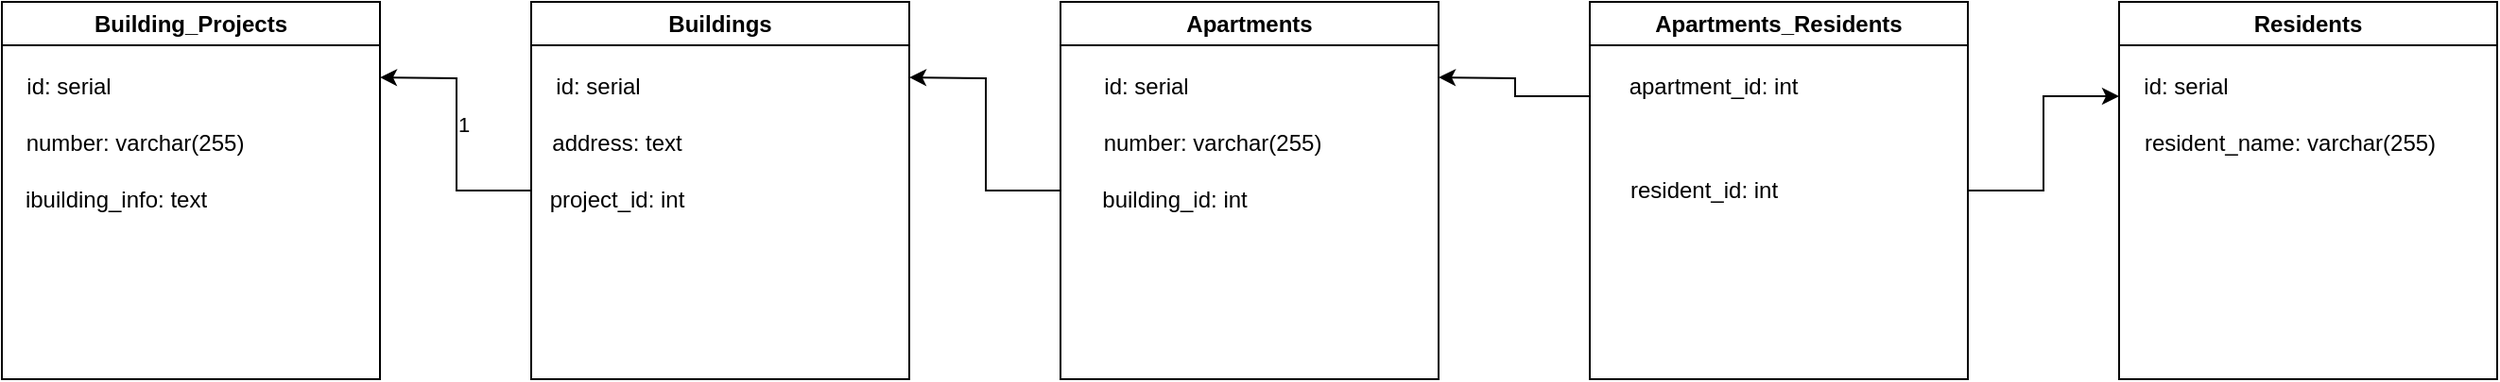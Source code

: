<mxfile version="23.1.2" type="device">
  <diagram name="Page-1" id="xxIyYDwpU5z4enLdfu8Z">
    <mxGraphModel dx="1050" dy="2352" grid="1" gridSize="10" guides="1" tooltips="1" connect="1" arrows="1" fold="1" page="1" pageScale="1" pageWidth="827" pageHeight="583" math="0" shadow="0">
      <root>
        <mxCell id="0" />
        <mxCell id="1" parent="0" />
        <mxCell id="AWwli4fsNMUuhfQ0SWUu-29" style="edgeStyle=orthogonalEdgeStyle;rounded=0;orthogonalLoop=1;jettySize=auto;html=1;" edge="1" parent="1" source="AWwli4fsNMUuhfQ0SWUu-1">
          <mxGeometry relative="1" as="geometry">
            <mxPoint x="240" y="-1600" as="targetPoint" />
          </mxGeometry>
        </mxCell>
        <mxCell id="AWwli4fsNMUuhfQ0SWUu-30" value="1" style="edgeLabel;html=1;align=center;verticalAlign=middle;resizable=0;points=[];" vertex="1" connectable="0" parent="AWwli4fsNMUuhfQ0SWUu-29">
          <mxGeometry x="0.065" y="-3" relative="1" as="geometry">
            <mxPoint as="offset" />
          </mxGeometry>
        </mxCell>
        <mxCell id="AWwli4fsNMUuhfQ0SWUu-1" value="Buildings" style="swimlane;whiteSpace=wrap;html=1;" vertex="1" parent="1">
          <mxGeometry x="320" y="-1640" width="200" height="200" as="geometry" />
        </mxCell>
        <mxCell id="AWwli4fsNMUuhfQ0SWUu-6" value="id: serial" style="text;html=1;align=center;verticalAlign=middle;resizable=0;points=[];autosize=1;strokeColor=none;fillColor=none;" vertex="1" parent="AWwli4fsNMUuhfQ0SWUu-1">
          <mxGeometry y="30" width="70" height="30" as="geometry" />
        </mxCell>
        <mxCell id="AWwli4fsNMUuhfQ0SWUu-7" value="address: text" style="text;html=1;align=center;verticalAlign=middle;resizable=0;points=[];autosize=1;strokeColor=none;fillColor=none;" vertex="1" parent="AWwli4fsNMUuhfQ0SWUu-1">
          <mxGeometry y="60" width="90" height="30" as="geometry" />
        </mxCell>
        <mxCell id="AWwli4fsNMUuhfQ0SWUu-22" value="project_id: int" style="text;html=1;align=center;verticalAlign=middle;resizable=0;points=[];autosize=1;strokeColor=none;fillColor=none;" vertex="1" parent="AWwli4fsNMUuhfQ0SWUu-1">
          <mxGeometry y="90" width="90" height="30" as="geometry" />
        </mxCell>
        <mxCell id="AWwli4fsNMUuhfQ0SWUu-31" style="edgeStyle=orthogonalEdgeStyle;rounded=0;orthogonalLoop=1;jettySize=auto;html=1;exitX=0;exitY=0.5;exitDx=0;exitDy=0;" edge="1" parent="1" source="AWwli4fsNMUuhfQ0SWUu-2">
          <mxGeometry relative="1" as="geometry">
            <mxPoint x="520" y="-1600" as="targetPoint" />
          </mxGeometry>
        </mxCell>
        <mxCell id="AWwli4fsNMUuhfQ0SWUu-2" value="Apartments" style="swimlane;whiteSpace=wrap;html=1;" vertex="1" parent="1">
          <mxGeometry x="600" y="-1640" width="200" height="200" as="geometry" />
        </mxCell>
        <mxCell id="AWwli4fsNMUuhfQ0SWUu-8" value="id: serial" style="text;html=1;align=center;verticalAlign=middle;resizable=0;points=[];autosize=1;strokeColor=none;fillColor=none;" vertex="1" parent="AWwli4fsNMUuhfQ0SWUu-2">
          <mxGeometry x="10" y="30" width="70" height="30" as="geometry" />
        </mxCell>
        <mxCell id="AWwli4fsNMUuhfQ0SWUu-10" value="number: varchar(255)" style="text;html=1;align=center;verticalAlign=middle;resizable=0;points=[];autosize=1;strokeColor=none;fillColor=none;" vertex="1" parent="AWwli4fsNMUuhfQ0SWUu-2">
          <mxGeometry x="10" y="60" width="140" height="30" as="geometry" />
        </mxCell>
        <mxCell id="AWwli4fsNMUuhfQ0SWUu-17" value="building_id: int" style="text;html=1;align=center;verticalAlign=middle;resizable=0;points=[];autosize=1;strokeColor=none;fillColor=none;" vertex="1" parent="AWwli4fsNMUuhfQ0SWUu-2">
          <mxGeometry x="10" y="90" width="100" height="30" as="geometry" />
        </mxCell>
        <mxCell id="AWwli4fsNMUuhfQ0SWUu-3" value="Residents" style="swimlane;whiteSpace=wrap;html=1;" vertex="1" parent="1">
          <mxGeometry x="1160" y="-1640" width="200" height="200" as="geometry" />
        </mxCell>
        <mxCell id="AWwli4fsNMUuhfQ0SWUu-11" value="id: serial" style="text;html=1;align=center;verticalAlign=middle;resizable=0;points=[];autosize=1;strokeColor=none;fillColor=none;" vertex="1" parent="AWwli4fsNMUuhfQ0SWUu-3">
          <mxGeometry y="30" width="70" height="30" as="geometry" />
        </mxCell>
        <mxCell id="AWwli4fsNMUuhfQ0SWUu-12" value="resident_name: varchar(255)" style="text;html=1;align=center;verticalAlign=middle;resizable=0;points=[];autosize=1;strokeColor=none;fillColor=none;" vertex="1" parent="AWwli4fsNMUuhfQ0SWUu-3">
          <mxGeometry y="60" width="180" height="30" as="geometry" />
        </mxCell>
        <mxCell id="AWwli4fsNMUuhfQ0SWUu-32" style="edgeStyle=orthogonalEdgeStyle;rounded=0;orthogonalLoop=1;jettySize=auto;html=1;exitX=0;exitY=0.25;exitDx=0;exitDy=0;" edge="1" parent="1" source="AWwli4fsNMUuhfQ0SWUu-5">
          <mxGeometry relative="1" as="geometry">
            <mxPoint x="800" y="-1600" as="targetPoint" />
          </mxGeometry>
        </mxCell>
        <mxCell id="AWwli4fsNMUuhfQ0SWUu-5" value="Apartments_Residents" style="swimlane;whiteSpace=wrap;html=1;startSize=23;" vertex="1" parent="1">
          <mxGeometry x="880" y="-1640" width="200" height="200" as="geometry" />
        </mxCell>
        <mxCell id="AWwli4fsNMUuhfQ0SWUu-15" value="apartment_id: int" style="text;html=1;align=center;verticalAlign=middle;resizable=0;points=[];autosize=1;strokeColor=none;fillColor=none;" vertex="1" parent="AWwli4fsNMUuhfQ0SWUu-5">
          <mxGeometry x="10" y="30" width="110" height="30" as="geometry" />
        </mxCell>
        <mxCell id="AWwli4fsNMUuhfQ0SWUu-16" value="resident_id: int" style="text;html=1;align=center;verticalAlign=middle;resizable=0;points=[];autosize=1;strokeColor=none;fillColor=none;" vertex="1" parent="AWwli4fsNMUuhfQ0SWUu-5">
          <mxGeometry x="10" y="85" width="100" height="30" as="geometry" />
        </mxCell>
        <mxCell id="AWwli4fsNMUuhfQ0SWUu-18" value="Building_Projects" style="swimlane;whiteSpace=wrap;html=1;" vertex="1" parent="1">
          <mxGeometry x="40" y="-1640" width="200" height="200" as="geometry" />
        </mxCell>
        <mxCell id="AWwli4fsNMUuhfQ0SWUu-19" value="id: serial" style="text;html=1;align=center;verticalAlign=middle;resizable=0;points=[];autosize=1;strokeColor=none;fillColor=none;" vertex="1" parent="AWwli4fsNMUuhfQ0SWUu-18">
          <mxGeometry y="30" width="70" height="30" as="geometry" />
        </mxCell>
        <mxCell id="AWwli4fsNMUuhfQ0SWUu-20" value="number: varchar(255)" style="text;html=1;align=center;verticalAlign=middle;resizable=0;points=[];autosize=1;strokeColor=none;fillColor=none;" vertex="1" parent="AWwli4fsNMUuhfQ0SWUu-18">
          <mxGeometry y="60" width="140" height="30" as="geometry" />
        </mxCell>
        <mxCell id="AWwli4fsNMUuhfQ0SWUu-21" value="ibuilding_info: text" style="text;html=1;align=center;verticalAlign=middle;resizable=0;points=[];autosize=1;strokeColor=none;fillColor=none;" vertex="1" parent="AWwli4fsNMUuhfQ0SWUu-18">
          <mxGeometry y="90" width="120" height="30" as="geometry" />
        </mxCell>
        <mxCell id="AWwli4fsNMUuhfQ0SWUu-27" style="edgeStyle=orthogonalEdgeStyle;rounded=0;orthogonalLoop=1;jettySize=auto;html=1;exitX=1;exitY=0.5;exitDx=0;exitDy=0;entryX=0;entryY=0.667;entryDx=0;entryDy=0;entryPerimeter=0;" edge="1" parent="1" source="AWwli4fsNMUuhfQ0SWUu-5" target="AWwli4fsNMUuhfQ0SWUu-11">
          <mxGeometry relative="1" as="geometry" />
        </mxCell>
      </root>
    </mxGraphModel>
  </diagram>
</mxfile>
